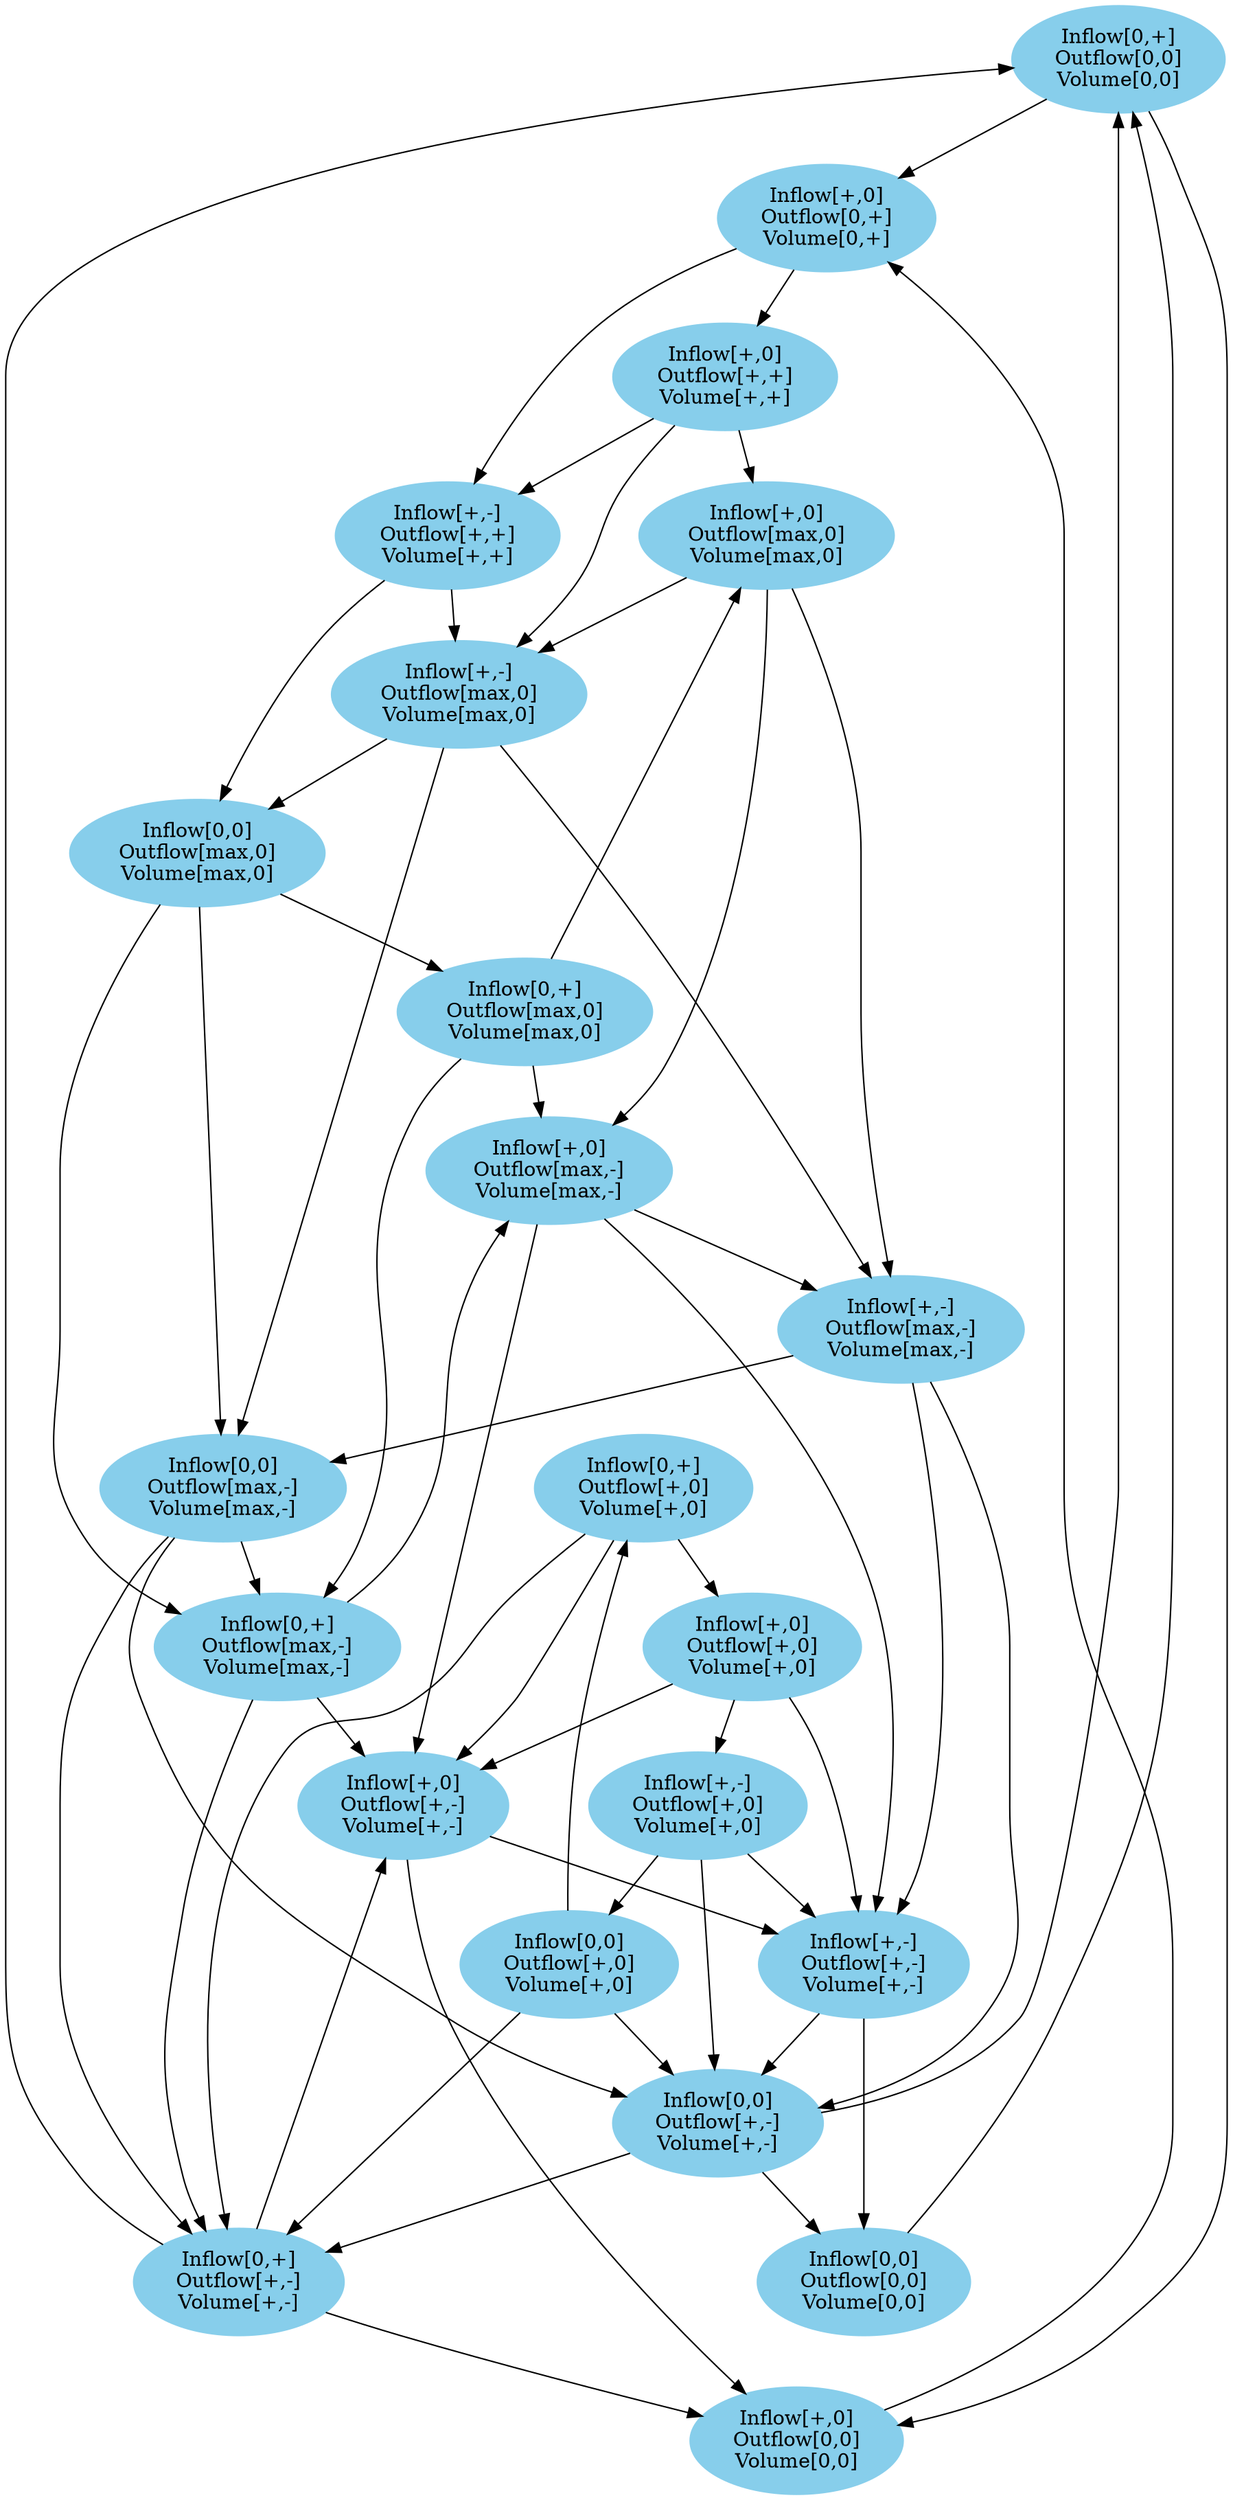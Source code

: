 // The Qualitative Model
digraph {
	node [color=skyblue style=filled]
	"Inflow[0,+]
Outflow[0,0]
Volume[0,0]
"
	"Inflow[0,+]
Outflow[+,0]
Volume[+,0]
"
	"Inflow[0,+]
Outflow[+,-]
Volume[+,-]
"
	"Inflow[0,+]
Outflow[max,0]
Volume[max,0]
"
	"Inflow[0,+]
Outflow[max,-]
Volume[max,-]
"
	"Inflow[0,0]
Outflow[0,0]
Volume[0,0]
"
	"Inflow[0,0]
Outflow[+,0]
Volume[+,0]
"
	"Inflow[0,0]
Outflow[+,-]
Volume[+,-]
"
	"Inflow[0,0]
Outflow[max,0]
Volume[max,0]
"
	"Inflow[0,0]
Outflow[max,-]
Volume[max,-]
"
	"Inflow[+,0]
Outflow[0,+]
Volume[0,+]
"
	"Inflow[+,0]
Outflow[0,0]
Volume[0,0]
"
	"Inflow[+,0]
Outflow[+,+]
Volume[+,+]
"
	"Inflow[+,0]
Outflow[+,0]
Volume[+,0]
"
	"Inflow[+,0]
Outflow[+,-]
Volume[+,-]
"
	"Inflow[+,0]
Outflow[max,0]
Volume[max,0]
"
	"Inflow[+,0]
Outflow[max,-]
Volume[max,-]
"
	"Inflow[+,-]
Outflow[+,+]
Volume[+,+]
"
	"Inflow[+,-]
Outflow[+,0]
Volume[+,0]
"
	"Inflow[+,-]
Outflow[+,-]
Volume[+,-]
"
	"Inflow[+,-]
Outflow[max,0]
Volume[max,0]
"
	"Inflow[+,-]
Outflow[max,-]
Volume[max,-]
"
	"Inflow[0,+]
Outflow[0,0]
Volume[0,0]
" -> "Inflow[+,0]
Outflow[0,+]
Volume[0,+]
" [color=black]
	"Inflow[0,+]
Outflow[0,0]
Volume[0,0]
" -> "Inflow[+,0]
Outflow[0,0]
Volume[0,0]
" [color=black]
	"Inflow[0,+]
Outflow[+,0]
Volume[+,0]
" -> "Inflow[0,+]
Outflow[+,-]
Volume[+,-]
" [color=black]
	"Inflow[0,+]
Outflow[+,0]
Volume[+,0]
" -> "Inflow[+,0]
Outflow[+,0]
Volume[+,0]
" [color=black]
	"Inflow[0,+]
Outflow[+,0]
Volume[+,0]
" -> "Inflow[+,0]
Outflow[+,-]
Volume[+,-]
" [color=black]
	"Inflow[0,+]
Outflow[+,-]
Volume[+,-]
" -> "Inflow[0,+]
Outflow[0,0]
Volume[0,0]
" [color=black]
	"Inflow[0,+]
Outflow[+,-]
Volume[+,-]
" -> "Inflow[+,0]
Outflow[0,0]
Volume[0,0]
" [color=black]
	"Inflow[0,+]
Outflow[+,-]
Volume[+,-]
" -> "Inflow[+,0]
Outflow[+,-]
Volume[+,-]
" [color=black]
	"Inflow[0,+]
Outflow[max,0]
Volume[max,0]
" -> "Inflow[0,+]
Outflow[max,-]
Volume[max,-]
" [color=black]
	"Inflow[0,+]
Outflow[max,0]
Volume[max,0]
" -> "Inflow[+,0]
Outflow[max,0]
Volume[max,0]
" [color=black]
	"Inflow[0,+]
Outflow[max,0]
Volume[max,0]
" -> "Inflow[+,0]
Outflow[max,-]
Volume[max,-]
" [color=black]
	"Inflow[0,+]
Outflow[max,-]
Volume[max,-]
" -> "Inflow[0,+]
Outflow[+,-]
Volume[+,-]
" [color=black]
	"Inflow[0,+]
Outflow[max,-]
Volume[max,-]
" -> "Inflow[+,0]
Outflow[+,-]
Volume[+,-]
" [color=black]
	"Inflow[0,+]
Outflow[max,-]
Volume[max,-]
" -> "Inflow[+,0]
Outflow[max,-]
Volume[max,-]
" [color=black]
	"Inflow[0,0]
Outflow[0,0]
Volume[0,0]
" -> "Inflow[0,+]
Outflow[0,0]
Volume[0,0]
" [color=black]
	"Inflow[0,0]
Outflow[+,0]
Volume[+,0]
" -> "Inflow[0,+]
Outflow[+,0]
Volume[+,0]
" [color=black]
	"Inflow[0,0]
Outflow[+,0]
Volume[+,0]
" -> "Inflow[0,+]
Outflow[+,-]
Volume[+,-]
" [color=black]
	"Inflow[0,0]
Outflow[+,0]
Volume[+,0]
" -> "Inflow[0,0]
Outflow[+,-]
Volume[+,-]
" [color=black]
	"Inflow[0,0]
Outflow[+,-]
Volume[+,-]
" -> "Inflow[0,+]
Outflow[0,0]
Volume[0,0]
" [color=black]
	"Inflow[0,0]
Outflow[+,-]
Volume[+,-]
" -> "Inflow[0,+]
Outflow[+,-]
Volume[+,-]
" [color=black]
	"Inflow[0,0]
Outflow[+,-]
Volume[+,-]
" -> "Inflow[0,0]
Outflow[0,0]
Volume[0,0]
" [color=black]
	"Inflow[0,0]
Outflow[max,0]
Volume[max,0]
" -> "Inflow[0,+]
Outflow[max,0]
Volume[max,0]
" [color=black]
	"Inflow[0,0]
Outflow[max,0]
Volume[max,0]
" -> "Inflow[0,+]
Outflow[max,-]
Volume[max,-]
" [color=black]
	"Inflow[0,0]
Outflow[max,0]
Volume[max,0]
" -> "Inflow[0,0]
Outflow[max,-]
Volume[max,-]
" [color=black]
	"Inflow[0,0]
Outflow[max,-]
Volume[max,-]
" -> "Inflow[0,+]
Outflow[+,-]
Volume[+,-]
" [color=black]
	"Inflow[0,0]
Outflow[max,-]
Volume[max,-]
" -> "Inflow[0,+]
Outflow[max,-]
Volume[max,-]
" [color=black]
	"Inflow[0,0]
Outflow[max,-]
Volume[max,-]
" -> "Inflow[0,0]
Outflow[+,-]
Volume[+,-]
" [color=black]
	"Inflow[+,0]
Outflow[0,+]
Volume[0,+]
" -> "Inflow[+,0]
Outflow[+,+]
Volume[+,+]
" [color=black]
	"Inflow[+,0]
Outflow[0,+]
Volume[0,+]
" -> "Inflow[+,-]
Outflow[+,+]
Volume[+,+]
" [color=black]
	"Inflow[+,0]
Outflow[0,0]
Volume[0,0]
" -> "Inflow[+,0]
Outflow[0,+]
Volume[0,+]
" [color=black]
	"Inflow[+,0]
Outflow[+,+]
Volume[+,+]
" -> "Inflow[+,0]
Outflow[max,0]
Volume[max,0]
" [color=black]
	"Inflow[+,0]
Outflow[+,+]
Volume[+,+]
" -> "Inflow[+,-]
Outflow[+,+]
Volume[+,+]
" [color=black]
	"Inflow[+,0]
Outflow[+,+]
Volume[+,+]
" -> "Inflow[+,-]
Outflow[max,0]
Volume[max,0]
" [color=black]
	"Inflow[+,0]
Outflow[+,0]
Volume[+,0]
" -> "Inflow[+,0]
Outflow[+,-]
Volume[+,-]
" [color=black]
	"Inflow[+,0]
Outflow[+,0]
Volume[+,0]
" -> "Inflow[+,-]
Outflow[+,0]
Volume[+,0]
" [color=black]
	"Inflow[+,0]
Outflow[+,0]
Volume[+,0]
" -> "Inflow[+,-]
Outflow[+,-]
Volume[+,-]
" [color=black]
	"Inflow[+,0]
Outflow[+,-]
Volume[+,-]
" -> "Inflow[+,0]
Outflow[0,0]
Volume[0,0]
" [color=black]
	"Inflow[+,0]
Outflow[+,-]
Volume[+,-]
" -> "Inflow[+,-]
Outflow[+,-]
Volume[+,-]
" [color=black]
	"Inflow[+,0]
Outflow[max,0]
Volume[max,0]
" -> "Inflow[+,0]
Outflow[max,-]
Volume[max,-]
" [color=black]
	"Inflow[+,0]
Outflow[max,0]
Volume[max,0]
" -> "Inflow[+,-]
Outflow[max,0]
Volume[max,0]
" [color=black]
	"Inflow[+,0]
Outflow[max,0]
Volume[max,0]
" -> "Inflow[+,-]
Outflow[max,-]
Volume[max,-]
" [color=black]
	"Inflow[+,0]
Outflow[max,-]
Volume[max,-]
" -> "Inflow[+,0]
Outflow[+,-]
Volume[+,-]
" [color=black]
	"Inflow[+,0]
Outflow[max,-]
Volume[max,-]
" -> "Inflow[+,-]
Outflow[+,-]
Volume[+,-]
" [color=black]
	"Inflow[+,0]
Outflow[max,-]
Volume[max,-]
" -> "Inflow[+,-]
Outflow[max,-]
Volume[max,-]
" [color=black]
	"Inflow[+,-]
Outflow[+,+]
Volume[+,+]
" -> "Inflow[0,0]
Outflow[max,0]
Volume[max,0]
" [color=black]
	"Inflow[+,-]
Outflow[+,+]
Volume[+,+]
" -> "Inflow[+,-]
Outflow[max,0]
Volume[max,0]
" [color=black]
	"Inflow[+,-]
Outflow[+,0]
Volume[+,0]
" -> "Inflow[0,0]
Outflow[+,0]
Volume[+,0]
" [color=black]
	"Inflow[+,-]
Outflow[+,0]
Volume[+,0]
" -> "Inflow[0,0]
Outflow[+,-]
Volume[+,-]
" [color=black]
	"Inflow[+,-]
Outflow[+,0]
Volume[+,0]
" -> "Inflow[+,-]
Outflow[+,-]
Volume[+,-]
" [color=black]
	"Inflow[+,-]
Outflow[+,-]
Volume[+,-]
" -> "Inflow[0,0]
Outflow[0,0]
Volume[0,0]
" [color=black]
	"Inflow[+,-]
Outflow[+,-]
Volume[+,-]
" -> "Inflow[0,0]
Outflow[+,-]
Volume[+,-]
" [color=black]
	"Inflow[+,-]
Outflow[max,0]
Volume[max,0]
" -> "Inflow[0,0]
Outflow[max,0]
Volume[max,0]
" [color=black]
	"Inflow[+,-]
Outflow[max,0]
Volume[max,0]
" -> "Inflow[0,0]
Outflow[max,-]
Volume[max,-]
" [color=black]
	"Inflow[+,-]
Outflow[max,0]
Volume[max,0]
" -> "Inflow[+,-]
Outflow[max,-]
Volume[max,-]
" [color=black]
	"Inflow[+,-]
Outflow[max,-]
Volume[max,-]
" -> "Inflow[0,0]
Outflow[+,-]
Volume[+,-]
" [color=black]
	"Inflow[+,-]
Outflow[max,-]
Volume[max,-]
" -> "Inflow[0,0]
Outflow[max,-]
Volume[max,-]
" [color=black]
	"Inflow[+,-]
Outflow[max,-]
Volume[max,-]
" -> "Inflow[+,-]
Outflow[+,-]
Volume[+,-]
" [color=black]
}
